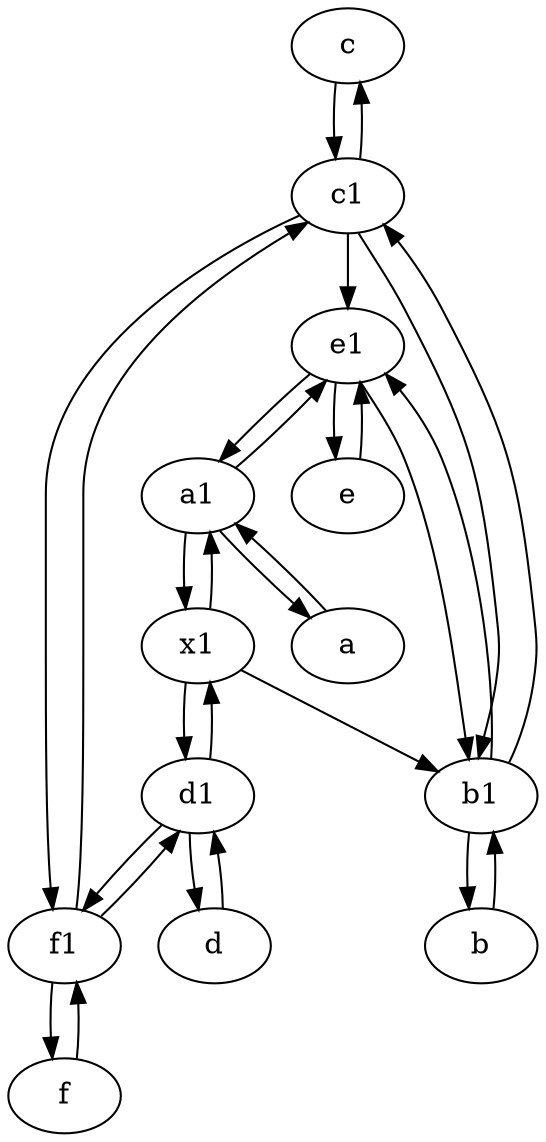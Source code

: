 digraph  {
	c [pos="20,10!"];
	a1 [pos="40,15!"];
	f1;
	b1 [pos="45,20!"];
	d [pos="20,30!"];
	x1;
	b [pos="50,20!"];
	f [pos="15,45!"];
	a [pos="40,10!"];
	d1 [pos="25,30!"];
	e [pos="30,50!"];
	c1 [pos="30,15!"];
	e1 [pos="25,45!"];
	b1 -> e1;
	a1 -> x1;
	c -> c1;
	c1 -> e1;
	a1 -> a;
	c1 -> f1;
	d -> d1;
	e -> e1;
	e1 -> b1;
	c1 -> b1;
	f1 -> d1;
	x1 -> a1;
	f -> f1;
	d1 -> f1;
	b1 -> c1;
	d1 -> d;
	e1 -> a1;
	x1 -> b1;
	f1 -> c1;
	a -> a1;
	b1 -> b;
	f1 -> f;
	a1 -> e1;
	e1 -> e;
	b -> b1;
	x1 -> d1;
	c1 -> c;
	d1 -> x1;

	}
